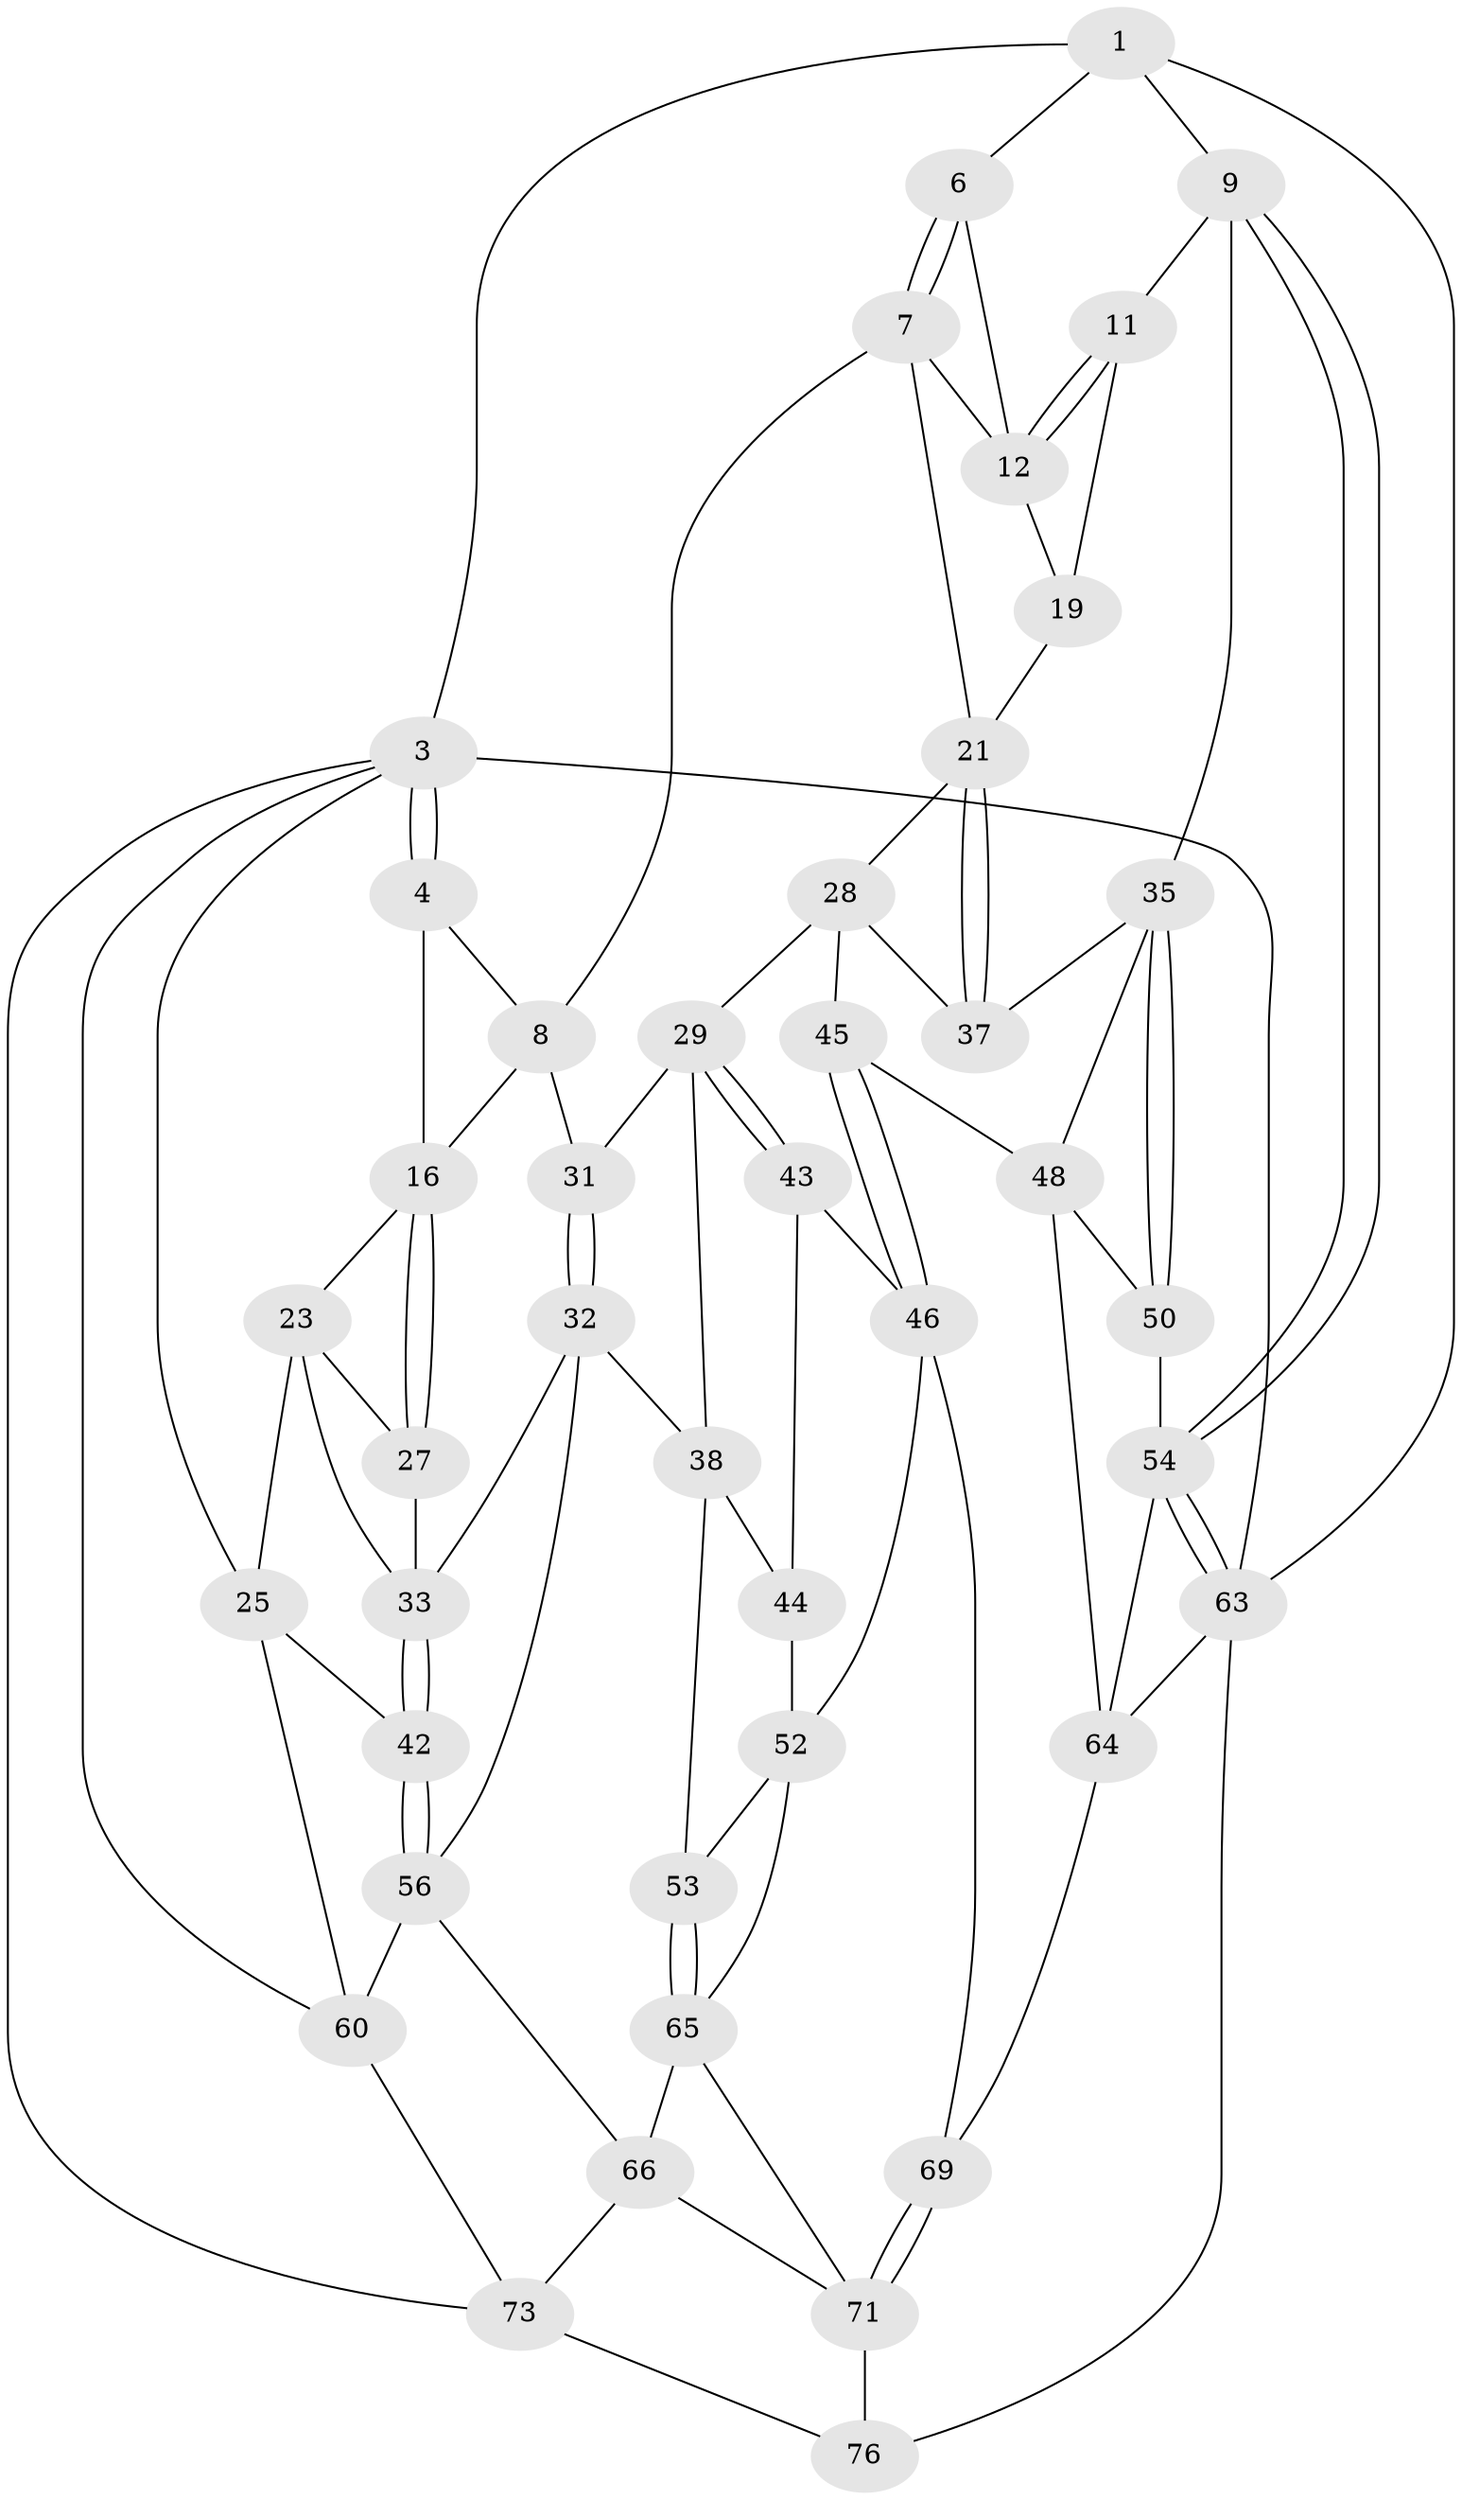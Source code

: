 // original degree distribution, {3: 0.02631578947368421, 5: 0.5789473684210527, 4: 0.21052631578947367, 6: 0.18421052631578946}
// Generated by graph-tools (version 1.1) at 2025/42/03/06/25 10:42:30]
// undirected, 43 vertices, 95 edges
graph export_dot {
graph [start="1"]
  node [color=gray90,style=filled];
  1 [pos="+0.936041747414254+0",super="+2"];
  3 [pos="+0+0",super="+62"];
  4 [pos="+0.0595086241738812+0",super="+5"];
  6 [pos="+0.8474861634514322+0"];
  7 [pos="+0.5856002629774687+0.19533620614718758",super="+14"];
  8 [pos="+0.5122402235250995+0.10808015250904134",super="+15"];
  9 [pos="+1+0.2951073751019173",super="+10"];
  11 [pos="+1+0.2850832513653662",super="+18"];
  12 [pos="+0.8532294616554074+0.07560874008934655",super="+13"];
  16 [pos="+0.25995653963011395+0.23977371078919246",super="+17"];
  19 [pos="+0.8379540266780197+0.17840596813915943",super="+20"];
  21 [pos="+0.8022983167160512+0.3585407488953608",super="+22"];
  23 [pos="+0.07866238190339137+0.24085870306652357",super="+24"];
  25 [pos="+0+0.37340657470153965",super="+26"];
  27 [pos="+0.14503948536926153+0.3849098064585164"];
  28 [pos="+0.6031127131612637+0.30645155134528873",super="+41"];
  29 [pos="+0.5762425970493178+0.33048477243235264",super="+30"];
  31 [pos="+0.34829517053818+0.33704699323960463"];
  32 [pos="+0.2636315768980807+0.4972170587268176",super="+40"];
  33 [pos="+0.15141353318937648+0.4082814085408183",super="+34"];
  35 [pos="+0.902545896597611+0.4810338240798051",super="+36"];
  37 [pos="+0.8183748379662358+0.43471234266219605"];
  38 [pos="+0.43040312590297003+0.4843913940267089",super="+39"];
  42 [pos="+0.08290562088464648+0.5540871960075885"];
  43 [pos="+0.5735206394527367+0.5213931294235766",super="+47"];
  44 [pos="+0.45421928686504354+0.5018426850924786",super="+51"];
  45 [pos="+0.6880799067592017+0.6478891320867846"];
  46 [pos="+0.6682605300072504+0.6661597655685404",super="+57"];
  48 [pos="+0.8481626344764508+0.6067951637058353",super="+49"];
  50 [pos="+0.9586924972910507+0.55439351841202"];
  52 [pos="+0.42589498882155963+0.6375588159735839",super="+58"];
  53 [pos="+0.3845305893716169+0.6406637417587412"];
  54 [pos="+1+0.5932507819776791",super="+55"];
  56 [pos="+0.12250256932765896+0.6504198326685598",super="+59"];
  60 [pos="+0+0.7490121374734376",super="+61"];
  63 [pos="+1+1",super="+70"];
  64 [pos="+0.9213724958123602+0.7198803223499609",super="+68"];
  65 [pos="+0.35836357957890164+0.780346474680099",super="+67"];
  66 [pos="+0.24518852457214863+0.7973329277143545",super="+72"];
  69 [pos="+0.7047818323844935+0.8217085257915886"];
  71 [pos="+0.4991017796563155+0.9924141281390387",super="+74"];
  73 [pos="+0.1633467394220886+0.9528659982161777",super="+75"];
  76 [pos="+0.48312779722002636+1"];
  1 -- 6;
  1 -- 3;
  1 -- 9;
  1 -- 63;
  3 -- 4;
  3 -- 4;
  3 -- 63;
  3 -- 73;
  3 -- 25;
  3 -- 60;
  4 -- 16;
  4 -- 8;
  6 -- 7;
  6 -- 7;
  6 -- 12;
  7 -- 8;
  7 -- 21;
  7 -- 12;
  8 -- 16;
  8 -- 31;
  9 -- 54;
  9 -- 54;
  9 -- 11;
  9 -- 35;
  11 -- 12;
  11 -- 12;
  11 -- 19 [weight=2];
  12 -- 19;
  16 -- 27;
  16 -- 27;
  16 -- 23;
  19 -- 21;
  21 -- 37;
  21 -- 37;
  21 -- 28;
  23 -- 27;
  23 -- 25;
  23 -- 33;
  25 -- 42;
  25 -- 60;
  27 -- 33;
  28 -- 29;
  28 -- 45;
  28 -- 37;
  29 -- 43;
  29 -- 43;
  29 -- 38;
  29 -- 31;
  31 -- 32;
  31 -- 32;
  32 -- 33;
  32 -- 56;
  32 -- 38;
  33 -- 42;
  33 -- 42;
  35 -- 50;
  35 -- 50;
  35 -- 48;
  35 -- 37;
  38 -- 44;
  38 -- 53;
  42 -- 56;
  42 -- 56;
  43 -- 44 [weight=2];
  43 -- 46;
  44 -- 52;
  45 -- 46;
  45 -- 46;
  45 -- 48;
  46 -- 52;
  46 -- 69;
  48 -- 50;
  48 -- 64;
  50 -- 54;
  52 -- 53;
  52 -- 65;
  53 -- 65;
  53 -- 65;
  54 -- 63;
  54 -- 63;
  54 -- 64;
  56 -- 66;
  56 -- 60;
  60 -- 73;
  63 -- 76;
  63 -- 64;
  64 -- 69;
  65 -- 66;
  65 -- 71;
  66 -- 73;
  66 -- 71;
  69 -- 71;
  69 -- 71;
  71 -- 76;
  73 -- 76;
}
